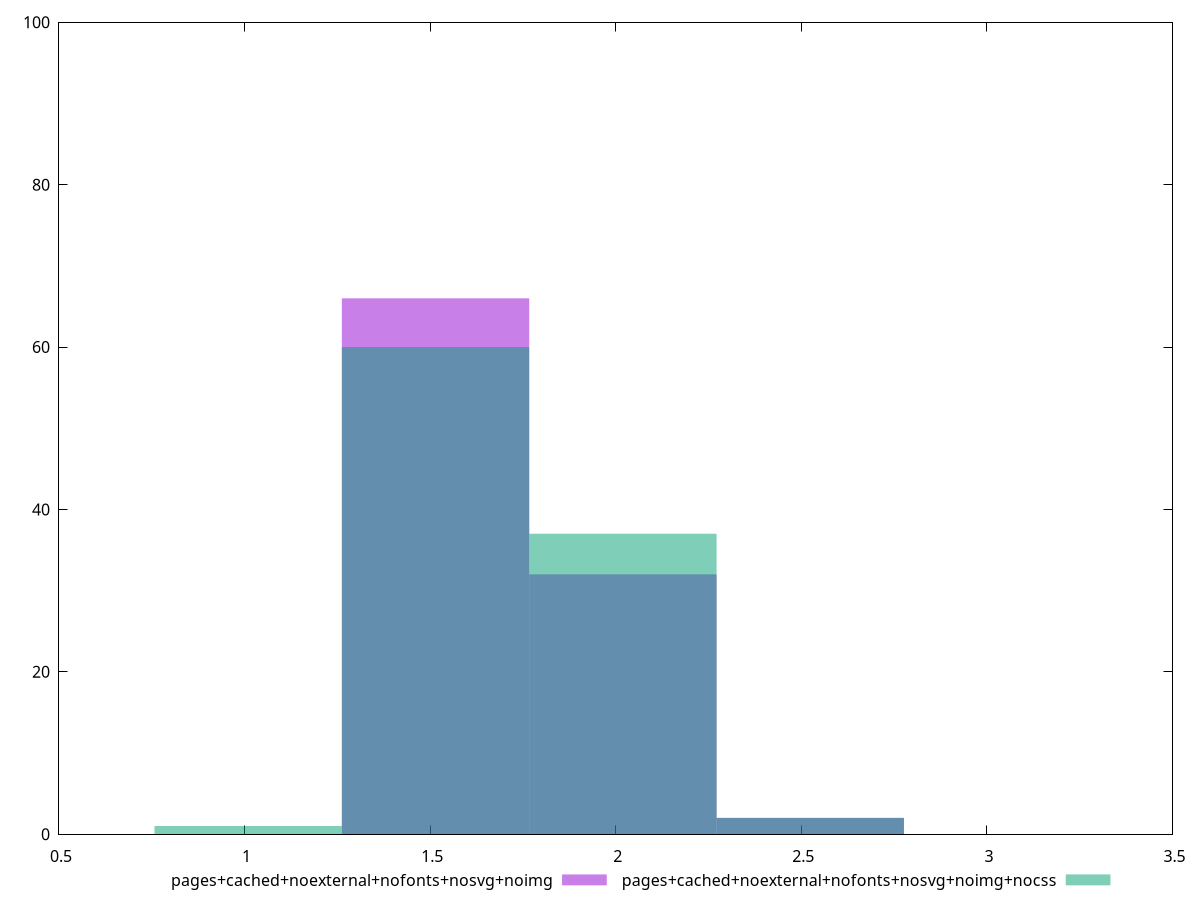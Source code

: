 reset
set terminal svg size 640, 500 enhanced background rgb 'white'
set output "report_00007_2020-12-11T15:55:29.892Z/server-response-time/comparison/histogram/11_vs_12.svg"

$pagesCachedNoexternalNofontsNosvgNoimg <<EOF
2.019274939400106 32
1.5144562045500796 66
2.5240936742501323 2
EOF

$pagesCachedNoexternalNofontsNosvgNoimgNocss <<EOF
2.019274939400106 37
1.5144562045500796 60
2.5240936742501323 2
1.009637469700053 1
EOF

set key outside below
set boxwidth 0.5048187348500265
set yrange [0:100]
set style fill transparent solid 0.5 noborder

plot \
  $pagesCachedNoexternalNofontsNosvgNoimg title "pages+cached+noexternal+nofonts+nosvg+noimg" with boxes, \
  $pagesCachedNoexternalNofontsNosvgNoimgNocss title "pages+cached+noexternal+nofonts+nosvg+noimg+nocss" with boxes, \


reset
